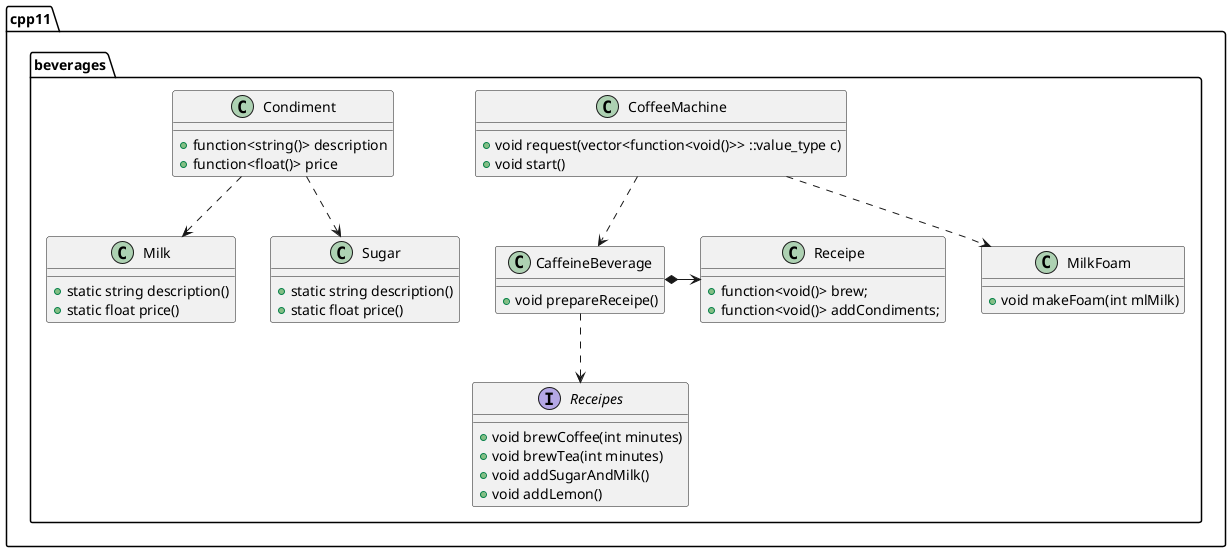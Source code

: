@startuml
set namespaceSeparator ::

class cpp11::beverages::CaffeineBeverage {
+ void prepareReceipe()
}

class cpp11::beverages::CoffeeMachine {
+ void request(vector<function<void()>> ::value_type c)
+ void start()
}

class cpp11::beverages::Condiment {
+ function<string()> description
+ function<float()> price
}

class cpp11::beverages::Milk {
+ static string description()
+ static float price()
}

class cpp11::beverages::Sugar {
+ static string description()
+ static float price()
}


class cpp11::beverages::MilkFoam {
+ void makeFoam(int mlMilk)
}

class cpp11::beverages::Receipe {
+ function<void()> brew;
+ function<void()> addCondiments;
}

interface cpp11::beverages::Receipes {
+ void brewCoffee(int minutes)
+ void brewTea(int minutes)
+ void addSugarAndMilk()
+ void addLemon()
}

cpp11::beverages::CaffeineBeverage *-right-> cpp11::beverages::Receipe

cpp11::beverages::CoffeeMachine ..> cpp11::beverages::CaffeineBeverage

cpp11::beverages::CaffeineBeverage ..> cpp11::beverages::Receipes


cpp11::beverages::CoffeeMachine ..> cpp11::beverages::MilkFoam

cpp11::beverages::Condiment ..>  cpp11::beverages::Milk
cpp11::beverages::Condiment ..>  cpp11::beverages::Sugar


@enduml
